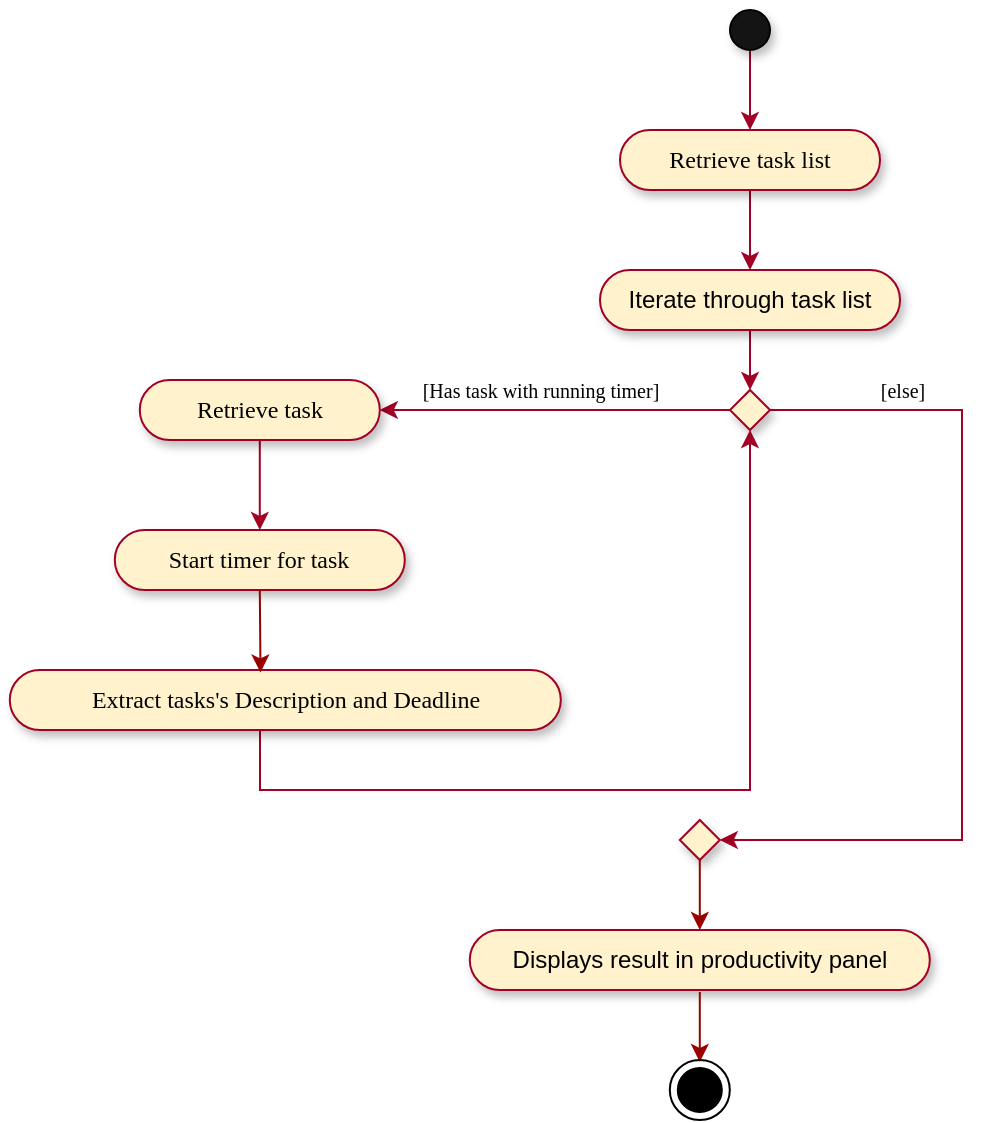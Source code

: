 <mxfile version="12.9.10" type="google"><diagram id="H0szr-YYsvMoYDqsZBnE" name="Page-1"><mxGraphModel dx="925" dy="457" grid="1" gridSize="10" guides="1" tooltips="1" connect="1" arrows="1" fold="1" page="1" pageScale="1" pageWidth="827" pageHeight="1169" math="0" shadow="0"><root><mxCell id="0"/><mxCell id="1" parent="0"/><mxCell id="Oy0c-lYQoJ4utgU8fDNL-39" value="" style="edgeStyle=orthogonalEdgeStyle;rounded=0;orthogonalLoop=1;jettySize=auto;html=1;startArrow=none;startFill=0;endArrow=classic;endFill=1;strokeColor=#A20025;" parent="1" source="Oy0c-lYQoJ4utgU8fDNL-40" target="Oy0c-lYQoJ4utgU8fDNL-47" edge="1"><mxGeometry relative="1" as="geometry"/></mxCell><mxCell id="Oy0c-lYQoJ4utgU8fDNL-40" value="" style="ellipse;whiteSpace=wrap;html=1;aspect=fixed;fillColor=#141414;shadow=1;" parent="1" vertex="1"><mxGeometry x="525" y="50" width="20" height="20" as="geometry"/></mxCell><mxCell id="Oy0c-lYQoJ4utgU8fDNL-41" value="" style="edgeStyle=orthogonalEdgeStyle;rounded=0;orthogonalLoop=1;jettySize=auto;html=1;startArrow=none;startFill=0;endArrow=classic;endFill=1;strokeColor=#A20025;fontFamily=Verdana;" parent="1" source="Oy0c-lYQoJ4utgU8fDNL-42" target="Oy0c-lYQoJ4utgU8fDNL-45" edge="1"><mxGeometry relative="1" as="geometry"/></mxCell><mxCell id="Oy0c-lYQoJ4utgU8fDNL-42" value="Iterate through task list" style="whiteSpace=wrap;html=1;rounded=1;arcSize=50;align=center;verticalAlign=middle;strokeWidth=1;autosize=1;spacing=4;treeFolding=1;treeMoving=1;newEdgeStyle={&quot;edgeStyle&quot;:&quot;entityRelationEdgeStyle&quot;,&quot;startArrow&quot;:&quot;none&quot;,&quot;endArrow&quot;:&quot;none&quot;,&quot;segment&quot;:10,&quot;curved&quot;:1};shadow=1;fillColor=#fff2cc;strokeColor=#A20025;" parent="1" vertex="1"><mxGeometry x="460" y="180" width="150" height="30" as="geometry"/></mxCell><mxCell id="Oy0c-lYQoJ4utgU8fDNL-43" value="" style="edgeStyle=orthogonalEdgeStyle;rounded=0;orthogonalLoop=1;jettySize=auto;html=1;startArrow=none;startFill=0;endArrow=classic;endFill=1;strokeColor=#A20025;fontFamily=Verdana;exitX=0.25;exitY=0.5;exitDx=0;exitDy=0;exitPerimeter=0;" parent="1" source="Oy0c-lYQoJ4utgU8fDNL-45" target="Oy0c-lYQoJ4utgU8fDNL-49" edge="1"><mxGeometry relative="1" as="geometry"><mxPoint x="519.9" y="250" as="sourcePoint"/></mxGeometry></mxCell><mxCell id="Oy0c-lYQoJ4utgU8fDNL-44" style="edgeStyle=orthogonalEdgeStyle;rounded=0;orthogonalLoop=1;jettySize=auto;html=1;exitX=1;exitY=0.5;exitDx=0;exitDy=0;startArrow=none;startFill=0;endArrow=classic;endFill=1;strokeColor=#A20025;fontFamily=Verdana;entryX=1;entryY=0.5;entryDx=0;entryDy=0;entryPerimeter=0;" parent="1" source="Oy0c-lYQoJ4utgU8fDNL-45" target="Oy0c-lYQoJ4utgU8fDNL-64" edge="1"><mxGeometry relative="1" as="geometry"><mxPoint x="511" y="590" as="targetPoint"/><Array as="points"><mxPoint x="641" y="250"/><mxPoint x="641" y="465"/></Array></mxGeometry></mxCell><mxCell id="Oy0c-lYQoJ4utgU8fDNL-45" value="" style="rhombus;whiteSpace=wrap;html=1;shadow=1;strokeColor=#A20025;fillColor=#fff2cc;" parent="1" vertex="1"><mxGeometry x="525" y="240" width="20" height="20" as="geometry"/></mxCell><mxCell id="Oy0c-lYQoJ4utgU8fDNL-46" value="" style="edgeStyle=orthogonalEdgeStyle;rounded=0;orthogonalLoop=1;jettySize=auto;html=1;startArrow=none;startFill=0;endArrow=classic;endFill=1;strokeColor=#A20025;" parent="1" source="Oy0c-lYQoJ4utgU8fDNL-47" target="Oy0c-lYQoJ4utgU8fDNL-42" edge="1"><mxGeometry relative="1" as="geometry"/></mxCell><mxCell id="Oy0c-lYQoJ4utgU8fDNL-47" value="Retrieve task list" style="whiteSpace=wrap;rounded=1;arcSize=50;align=center;verticalAlign=middle;strokeWidth=1;autosize=1;spacing=4;treeFolding=1;treeMoving=1;newEdgeStyle={&quot;edgeStyle&quot;:&quot;entityRelationEdgeStyle&quot;,&quot;startArrow&quot;:&quot;none&quot;,&quot;endArrow&quot;:&quot;none&quot;,&quot;segment&quot;:10,&quot;curved&quot;:1};shadow=1;fillColor=#fff2cc;strokeColor=#A20025;horizontal=1;fontFamily=Verdana;" parent="1" vertex="1"><mxGeometry x="470" y="110" width="130" height="30" as="geometry"/></mxCell><mxCell id="Oy0c-lYQoJ4utgU8fDNL-48" style="edgeStyle=orthogonalEdgeStyle;rounded=0;orthogonalLoop=1;jettySize=auto;html=1;exitX=0.5;exitY=1;exitDx=0;exitDy=0;startArrow=none;startFill=0;endArrow=classic;endFill=1;strokeColor=#A20025;fontFamily=Verdana;" parent="1" source="Oy0c-lYQoJ4utgU8fDNL-49" edge="1"><mxGeometry relative="1" as="geometry"><mxPoint x="289.9" y="310" as="targetPoint"/><Array as="points"><mxPoint x="289.9" y="300"/></Array></mxGeometry></mxCell><mxCell id="Oy0c-lYQoJ4utgU8fDNL-49" value="Retrieve task" style="whiteSpace=wrap;html=1;rounded=1;arcSize=50;align=center;verticalAlign=middle;strokeWidth=1;autosize=1;spacing=4;treeFolding=1;treeMoving=1;newEdgeStyle={&quot;edgeStyle&quot;:&quot;entityRelationEdgeStyle&quot;,&quot;startArrow&quot;:&quot;none&quot;,&quot;endArrow&quot;:&quot;none&quot;,&quot;segment&quot;:10,&quot;curved&quot;:1};shadow=1;fillColor=#fff2cc;strokeColor=#A20025;fontFamily=Verdana;" parent="1" vertex="1"><mxGeometry x="229.9" y="235" width="120" height="30" as="geometry"/></mxCell><mxCell id="Oy0c-lYQoJ4utgU8fDNL-50" value="&lt;span style=&quot;font-size: 10px&quot;&gt;[Has task with running timer]&lt;/span&gt;" style="text;html=1;align=center;verticalAlign=middle;resizable=0;points=[];autosize=1;fontFamily=Verdana;" parent="1" vertex="1"><mxGeometry x="349.9" y="230" width="160" height="20" as="geometry"/></mxCell><mxCell id="Oy0c-lYQoJ4utgU8fDNL-53" value="Displays result in productivity panel" style="whiteSpace=wrap;html=1;rounded=1;arcSize=50;align=center;verticalAlign=middle;strokeWidth=1;autosize=1;spacing=4;treeFolding=1;treeMoving=1;newEdgeStyle={&quot;edgeStyle&quot;:&quot;entityRelationEdgeStyle&quot;,&quot;startArrow&quot;:&quot;none&quot;,&quot;endArrow&quot;:&quot;none&quot;,&quot;segment&quot;:10,&quot;curved&quot;:1};shadow=1;fillColor=#fff2cc;strokeColor=#A20025;" parent="1" vertex="1"><mxGeometry x="394.9" y="510" width="230" height="30" as="geometry"/></mxCell><mxCell id="Oy0c-lYQoJ4utgU8fDNL-55" value="&lt;font style=&quot;font-size: 10px&quot;&gt;[else]&lt;/font&gt;" style="text;html=1;align=center;verticalAlign=middle;resizable=0;points=[];autosize=1;fontFamily=Verdana;" parent="1" vertex="1"><mxGeometry x="591" y="230" width="40" height="20" as="geometry"/></mxCell><mxCell id="Oy0c-lYQoJ4utgU8fDNL-61" value="Start timer for task" style="whiteSpace=wrap;html=1;rounded=1;arcSize=50;align=center;verticalAlign=middle;strokeWidth=1;autosize=1;spacing=4;treeFolding=1;treeMoving=1;newEdgeStyle={&quot;edgeStyle&quot;:&quot;entityRelationEdgeStyle&quot;,&quot;startArrow&quot;:&quot;none&quot;,&quot;endArrow&quot;:&quot;none&quot;,&quot;segment&quot;:10,&quot;curved&quot;:1};shadow=1;fillColor=#fff2cc;strokeColor=#A20025;fontFamily=Verdana;" parent="1" vertex="1"><mxGeometry x="217.4" y="310" width="145" height="30" as="geometry"/></mxCell><mxCell id="Oy0c-lYQoJ4utgU8fDNL-63" style="edgeStyle=orthogonalEdgeStyle;rounded=0;orthogonalLoop=1;jettySize=auto;html=1;startArrow=none;startFill=0;endArrow=classic;endFill=1;strokeColor=#A20025;fontFamily=Verdana;entryX=0.5;entryY=1;entryDx=0;entryDy=0;" parent="1" source="Oy0c-lYQoJ4utgU8fDNL-77" target="Oy0c-lYQoJ4utgU8fDNL-45" edge="1"><mxGeometry relative="1" as="geometry"><mxPoint x="300" y="430" as="sourcePoint"/><mxPoint x="540" y="300" as="targetPoint"/><Array as="points"><mxPoint x="290" y="440"/><mxPoint x="535" y="440"/></Array></mxGeometry></mxCell><mxCell id="Oy0c-lYQoJ4utgU8fDNL-64" value="" style="rhombus;whiteSpace=wrap;html=1;shadow=1;strokeColor=#A20025;fillColor=#fff2cc;" parent="1" vertex="1"><mxGeometry x="499.9" y="455" width="20" height="20" as="geometry"/></mxCell><mxCell id="Oy0c-lYQoJ4utgU8fDNL-65" value="" style="endArrow=classic;html=1;strokeColor=#990000;entryX=0.5;entryY=0;entryDx=0;entryDy=0;exitX=0.5;exitY=1;exitDx=0;exitDy=0;" parent="1" source="Oy0c-lYQoJ4utgU8fDNL-64" target="Oy0c-lYQoJ4utgU8fDNL-53" edge="1"><mxGeometry width="50" height="50" relative="1" as="geometry"><mxPoint x="385.9" y="515" as="sourcePoint"/><mxPoint x="435.9" y="465" as="targetPoint"/></mxGeometry></mxCell><mxCell id="Oy0c-lYQoJ4utgU8fDNL-75" value="" style="endArrow=classic;html=1;strokeColor=#990000;entryX=0.5;entryY=0;entryDx=0;entryDy=0;exitX=0.5;exitY=1;exitDx=0;exitDy=0;" parent="1" edge="1"><mxGeometry width="50" height="50" relative="1" as="geometry"><mxPoint x="509.9" y="541" as="sourcePoint"/><mxPoint x="509.9" y="576" as="targetPoint"/></mxGeometry></mxCell><mxCell id="Oy0c-lYQoJ4utgU8fDNL-77" value="Extract tasks's Description and Deadline" style="whiteSpace=wrap;html=1;rounded=1;arcSize=50;align=center;verticalAlign=middle;strokeWidth=1;autosize=1;spacing=4;treeFolding=1;treeMoving=1;newEdgeStyle={&quot;edgeStyle&quot;:&quot;entityRelationEdgeStyle&quot;,&quot;startArrow&quot;:&quot;none&quot;,&quot;endArrow&quot;:&quot;none&quot;,&quot;segment&quot;:10,&quot;curved&quot;:1};shadow=1;fillColor=#fff2cc;strokeColor=#A20025;fontFamily=Verdana;" parent="1" vertex="1"><mxGeometry x="164.9" y="380" width="275.5" height="30" as="geometry"/></mxCell><mxCell id="Oy0c-lYQoJ4utgU8fDNL-80" value="" style="endArrow=classic;html=1;exitX=0.5;exitY=1;exitDx=0;exitDy=0;entryX=0.455;entryY=0.041;entryDx=0;entryDy=0;entryPerimeter=0;strokeColor=#990000;" parent="1" source="Oy0c-lYQoJ4utgU8fDNL-61" target="Oy0c-lYQoJ4utgU8fDNL-77" edge="1"><mxGeometry width="50" height="50" relative="1" as="geometry"><mxPoint x="364.9" y="450" as="sourcePoint"/><mxPoint x="290.9" y="375" as="targetPoint"/></mxGeometry></mxCell><mxCell id="zr0Nru6o8cvNEFflNvsd-1" value="" style="ellipse;html=1;shape=endState;fillColor=#000000;strokeColor=#000000;" vertex="1" parent="1"><mxGeometry x="494.9" y="575" width="30" height="30" as="geometry"/></mxCell></root></mxGraphModel></diagram></mxfile>
